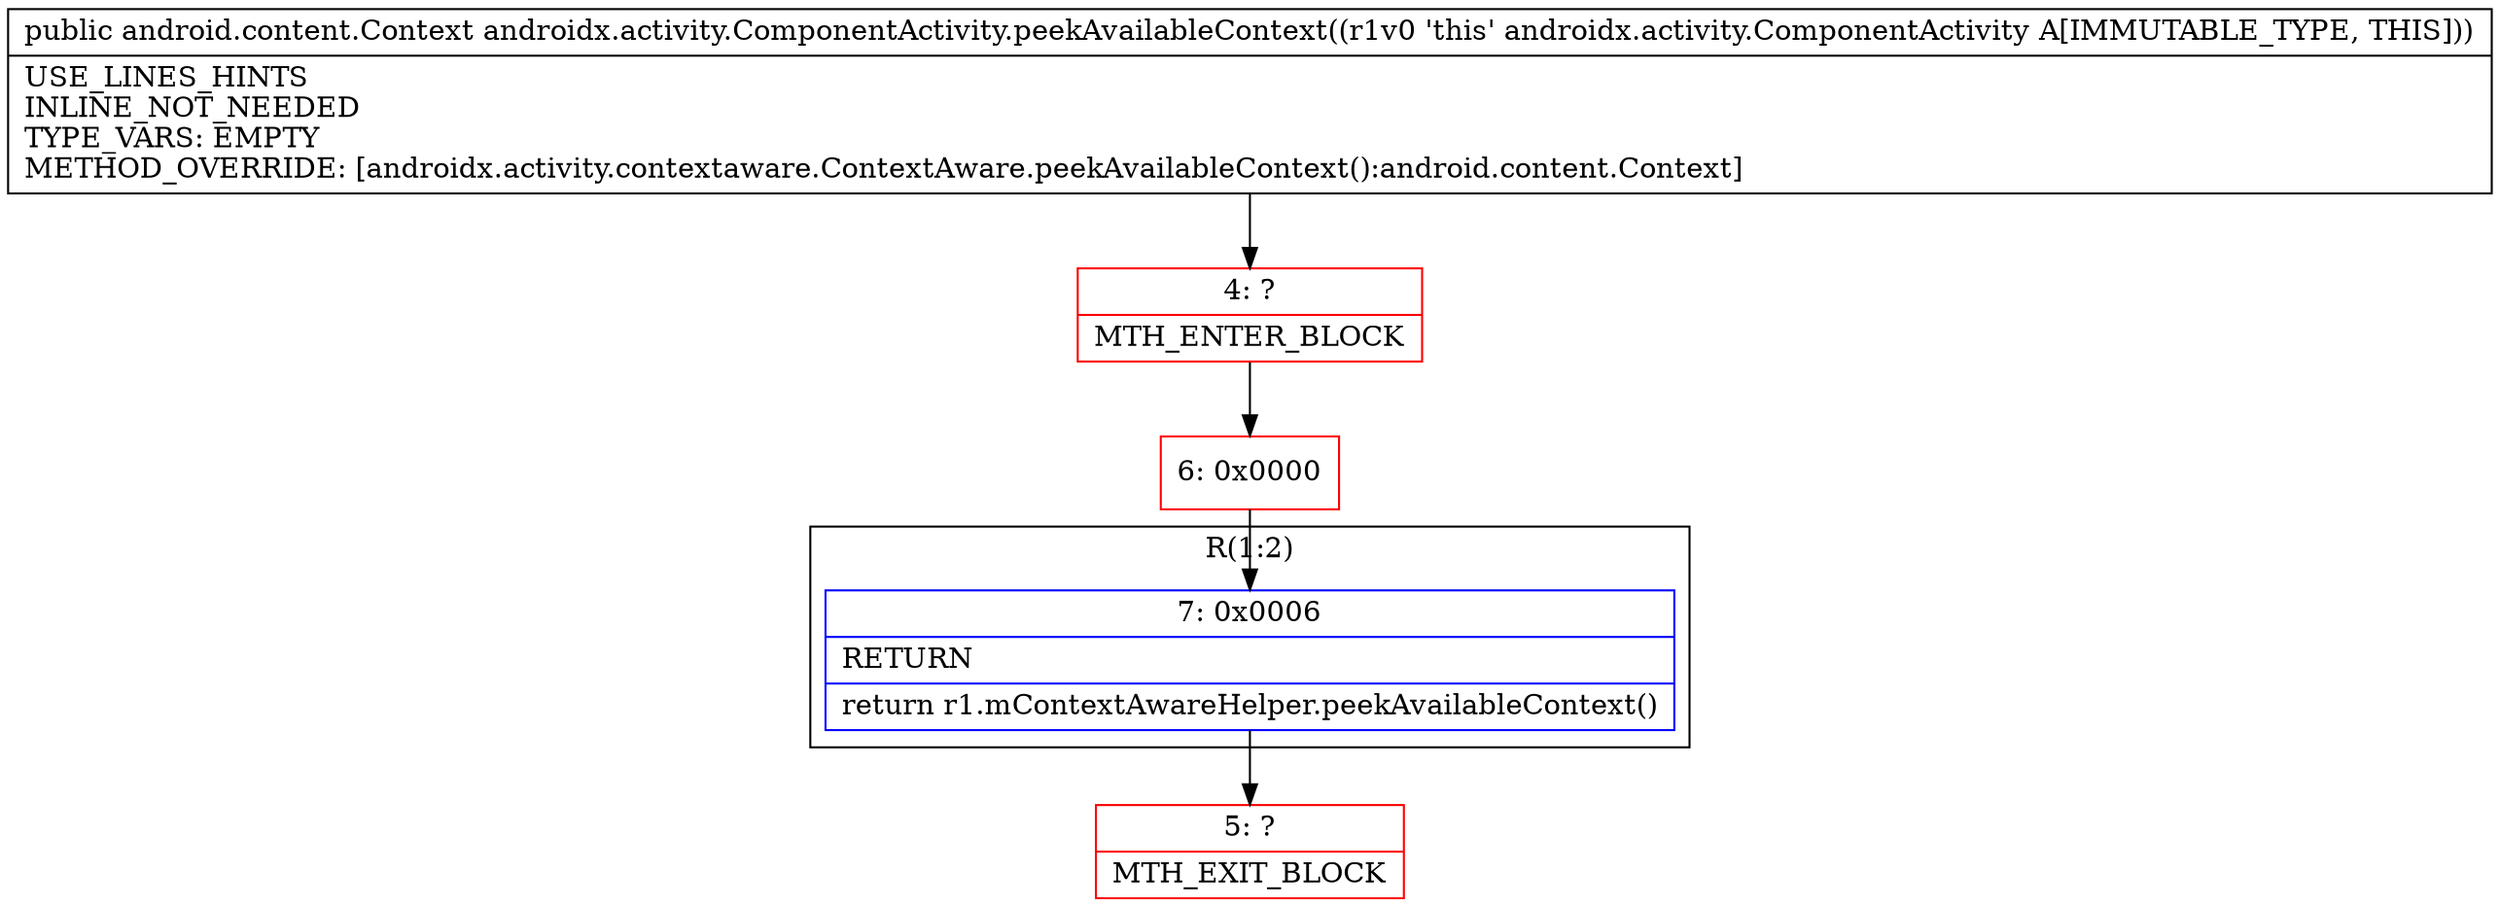 digraph "CFG forandroidx.activity.ComponentActivity.peekAvailableContext()Landroid\/content\/Context;" {
subgraph cluster_Region_683841681 {
label = "R(1:2)";
node [shape=record,color=blue];
Node_7 [shape=record,label="{7\:\ 0x0006|RETURN\l|return r1.mContextAwareHelper.peekAvailableContext()\l}"];
}
Node_4 [shape=record,color=red,label="{4\:\ ?|MTH_ENTER_BLOCK\l}"];
Node_6 [shape=record,color=red,label="{6\:\ 0x0000}"];
Node_5 [shape=record,color=red,label="{5\:\ ?|MTH_EXIT_BLOCK\l}"];
MethodNode[shape=record,label="{public android.content.Context androidx.activity.ComponentActivity.peekAvailableContext((r1v0 'this' androidx.activity.ComponentActivity A[IMMUTABLE_TYPE, THIS]))  | USE_LINES_HINTS\lINLINE_NOT_NEEDED\lTYPE_VARS: EMPTY\lMETHOD_OVERRIDE: [androidx.activity.contextaware.ContextAware.peekAvailableContext():android.content.Context]\l}"];
MethodNode -> Node_4;Node_7 -> Node_5;
Node_4 -> Node_6;
Node_6 -> Node_7;
}

